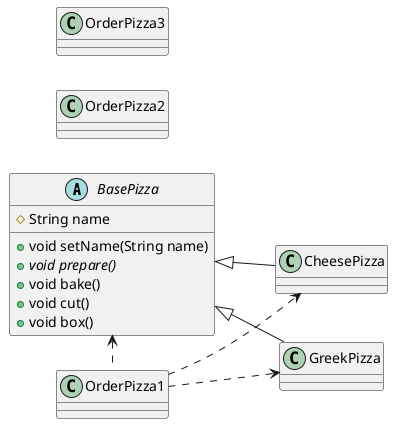@startuml
left to right direction

abstract class BasePizza {
    #String name
    +void setName(String name)
    +{abstract} void prepare()
    +void bake()
    +void cut()
    +void box()
}

class CheesePizza {}
BasePizza <|-- CheesePizza

class GreekPizza {}
BasePizza <|-- GreekPizza

class OrderPizza1 {}
OrderPizza1 .left.> BasePizza
OrderPizza1 ..> CheesePizza
OrderPizza1 ..> GreekPizza

class OrderPizza2 {}
class OrderPizza3 {}
@enduml
